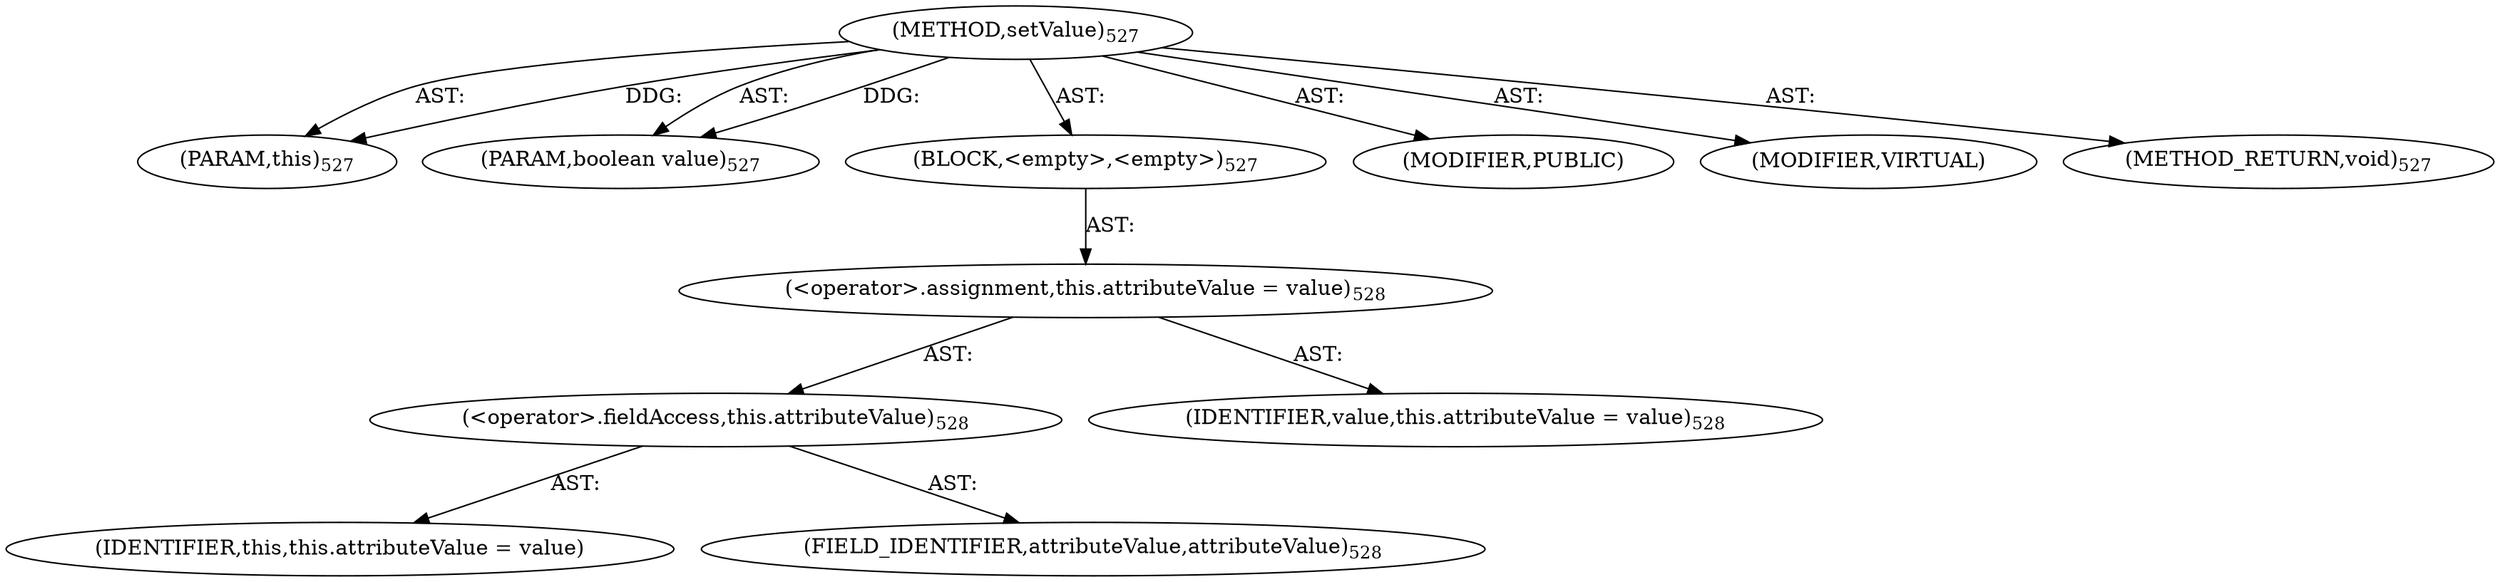 digraph "setValue" {  
"111669149723" [label = <(METHOD,setValue)<SUB>527</SUB>> ]
"115964117042" [label = <(PARAM,this)<SUB>527</SUB>> ]
"115964117043" [label = <(PARAM,boolean value)<SUB>527</SUB>> ]
"25769803858" [label = <(BLOCK,&lt;empty&gt;,&lt;empty&gt;)<SUB>527</SUB>> ]
"30064771401" [label = <(&lt;operator&gt;.assignment,this.attributeValue = value)<SUB>528</SUB>> ]
"30064771402" [label = <(&lt;operator&gt;.fieldAccess,this.attributeValue)<SUB>528</SUB>> ]
"68719476995" [label = <(IDENTIFIER,this,this.attributeValue = value)> ]
"55834574929" [label = <(FIELD_IDENTIFIER,attributeValue,attributeValue)<SUB>528</SUB>> ]
"68719476996" [label = <(IDENTIFIER,value,this.attributeValue = value)<SUB>528</SUB>> ]
"133143986251" [label = <(MODIFIER,PUBLIC)> ]
"133143986252" [label = <(MODIFIER,VIRTUAL)> ]
"128849018907" [label = <(METHOD_RETURN,void)<SUB>527</SUB>> ]
  "111669149723" -> "115964117042"  [ label = "AST: "] 
  "111669149723" -> "115964117043"  [ label = "AST: "] 
  "111669149723" -> "25769803858"  [ label = "AST: "] 
  "111669149723" -> "133143986251"  [ label = "AST: "] 
  "111669149723" -> "133143986252"  [ label = "AST: "] 
  "111669149723" -> "128849018907"  [ label = "AST: "] 
  "25769803858" -> "30064771401"  [ label = "AST: "] 
  "30064771401" -> "30064771402"  [ label = "AST: "] 
  "30064771401" -> "68719476996"  [ label = "AST: "] 
  "30064771402" -> "68719476995"  [ label = "AST: "] 
  "30064771402" -> "55834574929"  [ label = "AST: "] 
  "111669149723" -> "115964117042"  [ label = "DDG: "] 
  "111669149723" -> "115964117043"  [ label = "DDG: "] 
}

